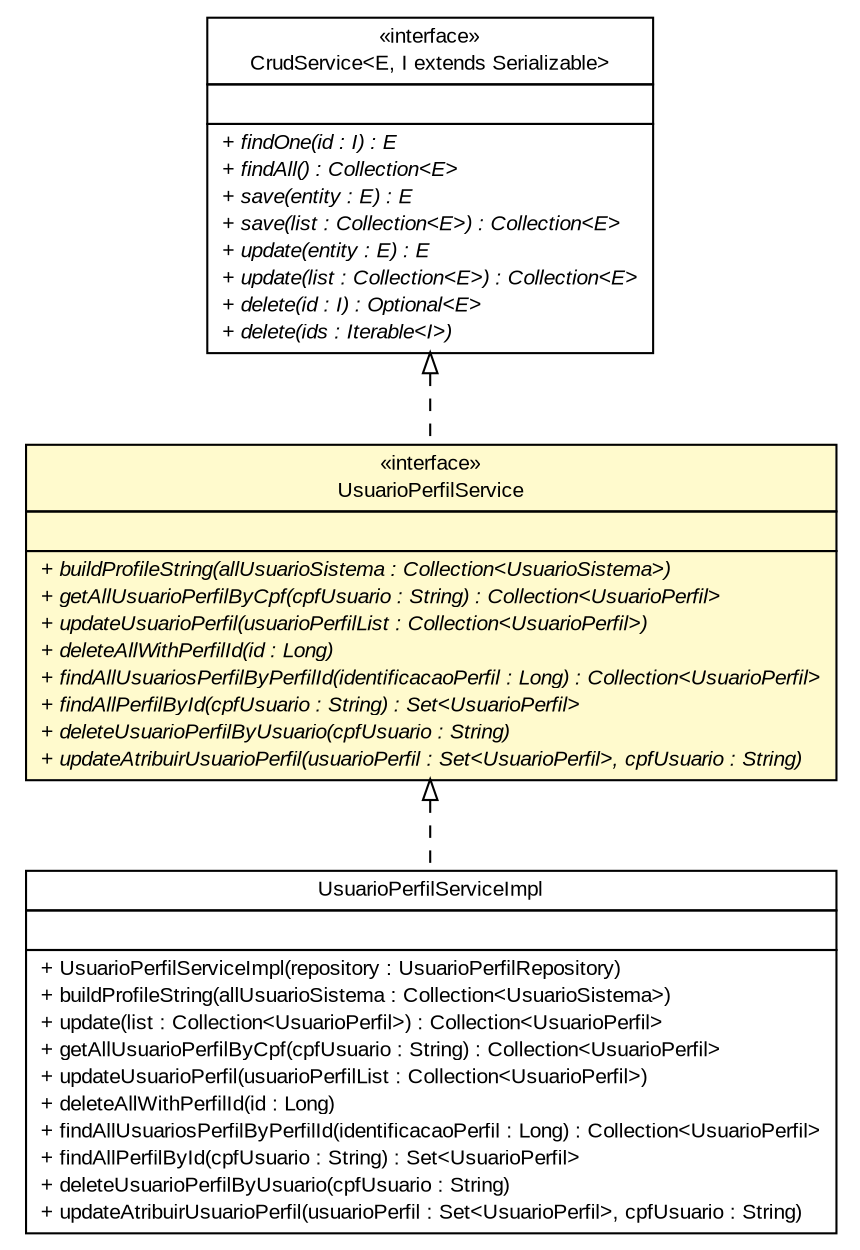 #!/usr/local/bin/dot
#
# Class diagram 
# Generated by UMLGraph version R5_6 (http://www.umlgraph.org/)
#

digraph G {
	edge [fontname="arial",fontsize=10,labelfontname="arial",labelfontsize=10];
	node [fontname="arial",fontsize=10,shape=plaintext];
	nodesep=0.25;
	ranksep=0.5;
	// br.gov.to.sefaz.business.service.CrudService<E, I extends java.io.Serializable>
	c823547 [label=<<table title="br.gov.to.sefaz.business.service.CrudService" border="0" cellborder="1" cellspacing="0" cellpadding="2" port="p" href="../../../../business/service/CrudService.html">
		<tr><td><table border="0" cellspacing="0" cellpadding="1">
<tr><td align="center" balign="center"> &#171;interface&#187; </td></tr>
<tr><td align="center" balign="center"> CrudService&lt;E, I extends Serializable&gt; </td></tr>
		</table></td></tr>
		<tr><td><table border="0" cellspacing="0" cellpadding="1">
<tr><td align="left" balign="left">  </td></tr>
		</table></td></tr>
		<tr><td><table border="0" cellspacing="0" cellpadding="1">
<tr><td align="left" balign="left"><font face="arial italic" point-size="10.0"> + findOne(id : I) : E </font></td></tr>
<tr><td align="left" balign="left"><font face="arial italic" point-size="10.0"> + findAll() : Collection&lt;E&gt; </font></td></tr>
<tr><td align="left" balign="left"><font face="arial italic" point-size="10.0"> + save(entity : E) : E </font></td></tr>
<tr><td align="left" balign="left"><font face="arial italic" point-size="10.0"> + save(list : Collection&lt;E&gt;) : Collection&lt;E&gt; </font></td></tr>
<tr><td align="left" balign="left"><font face="arial italic" point-size="10.0"> + update(entity : E) : E </font></td></tr>
<tr><td align="left" balign="left"><font face="arial italic" point-size="10.0"> + update(list : Collection&lt;E&gt;) : Collection&lt;E&gt; </font></td></tr>
<tr><td align="left" balign="left"><font face="arial italic" point-size="10.0"> + delete(id : I) : Optional&lt;E&gt; </font></td></tr>
<tr><td align="left" balign="left"><font face="arial italic" point-size="10.0"> + delete(ids : Iterable&lt;I&gt;) </font></td></tr>
		</table></td></tr>
		</table>>, URL="../../../../business/service/CrudService.html", fontname="arial", fontcolor="black", fontsize=10.0];
	// br.gov.to.sefaz.seg.business.gestao.service.UsuarioPerfilService
	c823657 [label=<<table title="br.gov.to.sefaz.seg.business.gestao.service.UsuarioPerfilService" border="0" cellborder="1" cellspacing="0" cellpadding="2" port="p" bgcolor="lemonChiffon" href="./UsuarioPerfilService.html">
		<tr><td><table border="0" cellspacing="0" cellpadding="1">
<tr><td align="center" balign="center"> &#171;interface&#187; </td></tr>
<tr><td align="center" balign="center"> UsuarioPerfilService </td></tr>
		</table></td></tr>
		<tr><td><table border="0" cellspacing="0" cellpadding="1">
<tr><td align="left" balign="left">  </td></tr>
		</table></td></tr>
		<tr><td><table border="0" cellspacing="0" cellpadding="1">
<tr><td align="left" balign="left"><font face="arial italic" point-size="10.0"> + buildProfileString(allUsuarioSistema : Collection&lt;UsuarioSistema&gt;) </font></td></tr>
<tr><td align="left" balign="left"><font face="arial italic" point-size="10.0"> + getAllUsuarioPerfilByCpf(cpfUsuario : String) : Collection&lt;UsuarioPerfil&gt; </font></td></tr>
<tr><td align="left" balign="left"><font face="arial italic" point-size="10.0"> + updateUsuarioPerfil(usuarioPerfilList : Collection&lt;UsuarioPerfil&gt;) </font></td></tr>
<tr><td align="left" balign="left"><font face="arial italic" point-size="10.0"> + deleteAllWithPerfilId(id : Long) </font></td></tr>
<tr><td align="left" balign="left"><font face="arial italic" point-size="10.0"> + findAllUsuariosPerfilByPerfilId(identificacaoPerfil : Long) : Collection&lt;UsuarioPerfil&gt; </font></td></tr>
<tr><td align="left" balign="left"><font face="arial italic" point-size="10.0"> + findAllPerfilById(cpfUsuario : String) : Set&lt;UsuarioPerfil&gt; </font></td></tr>
<tr><td align="left" balign="left"><font face="arial italic" point-size="10.0"> + deleteUsuarioPerfilByUsuario(cpfUsuario : String) </font></td></tr>
<tr><td align="left" balign="left"><font face="arial italic" point-size="10.0"> + updateAtribuirUsuarioPerfil(usuarioPerfil : Set&lt;UsuarioPerfil&gt;, cpfUsuario : String) </font></td></tr>
		</table></td></tr>
		</table>>, URL="./UsuarioPerfilService.html", fontname="arial", fontcolor="black", fontsize=10.0];
	// br.gov.to.sefaz.seg.business.gestao.service.impl.UsuarioPerfilServiceImpl
	c823691 [label=<<table title="br.gov.to.sefaz.seg.business.gestao.service.impl.UsuarioPerfilServiceImpl" border="0" cellborder="1" cellspacing="0" cellpadding="2" port="p" href="./impl/UsuarioPerfilServiceImpl.html">
		<tr><td><table border="0" cellspacing="0" cellpadding="1">
<tr><td align="center" balign="center"> UsuarioPerfilServiceImpl </td></tr>
		</table></td></tr>
		<tr><td><table border="0" cellspacing="0" cellpadding="1">
<tr><td align="left" balign="left">  </td></tr>
		</table></td></tr>
		<tr><td><table border="0" cellspacing="0" cellpadding="1">
<tr><td align="left" balign="left"> + UsuarioPerfilServiceImpl(repository : UsuarioPerfilRepository) </td></tr>
<tr><td align="left" balign="left"> + buildProfileString(allUsuarioSistema : Collection&lt;UsuarioSistema&gt;) </td></tr>
<tr><td align="left" balign="left"> + update(list : Collection&lt;UsuarioPerfil&gt;) : Collection&lt;UsuarioPerfil&gt; </td></tr>
<tr><td align="left" balign="left"> + getAllUsuarioPerfilByCpf(cpfUsuario : String) : Collection&lt;UsuarioPerfil&gt; </td></tr>
<tr><td align="left" balign="left"> + updateUsuarioPerfil(usuarioPerfilList : Collection&lt;UsuarioPerfil&gt;) </td></tr>
<tr><td align="left" balign="left"> + deleteAllWithPerfilId(id : Long) </td></tr>
<tr><td align="left" balign="left"> + findAllUsuariosPerfilByPerfilId(identificacaoPerfil : Long) : Collection&lt;UsuarioPerfil&gt; </td></tr>
<tr><td align="left" balign="left"> + findAllPerfilById(cpfUsuario : String) : Set&lt;UsuarioPerfil&gt; </td></tr>
<tr><td align="left" balign="left"> + deleteUsuarioPerfilByUsuario(cpfUsuario : String) </td></tr>
<tr><td align="left" balign="left"> + updateAtribuirUsuarioPerfil(usuarioPerfil : Set&lt;UsuarioPerfil&gt;, cpfUsuario : String) </td></tr>
		</table></td></tr>
		</table>>, URL="./impl/UsuarioPerfilServiceImpl.html", fontname="arial", fontcolor="black", fontsize=10.0];
	//br.gov.to.sefaz.seg.business.gestao.service.UsuarioPerfilService implements br.gov.to.sefaz.business.service.CrudService<E, I extends java.io.Serializable>
	c823547:p -> c823657:p [dir=back,arrowtail=empty,style=dashed];
	//br.gov.to.sefaz.seg.business.gestao.service.impl.UsuarioPerfilServiceImpl implements br.gov.to.sefaz.seg.business.gestao.service.UsuarioPerfilService
	c823657:p -> c823691:p [dir=back,arrowtail=empty,style=dashed];
}

